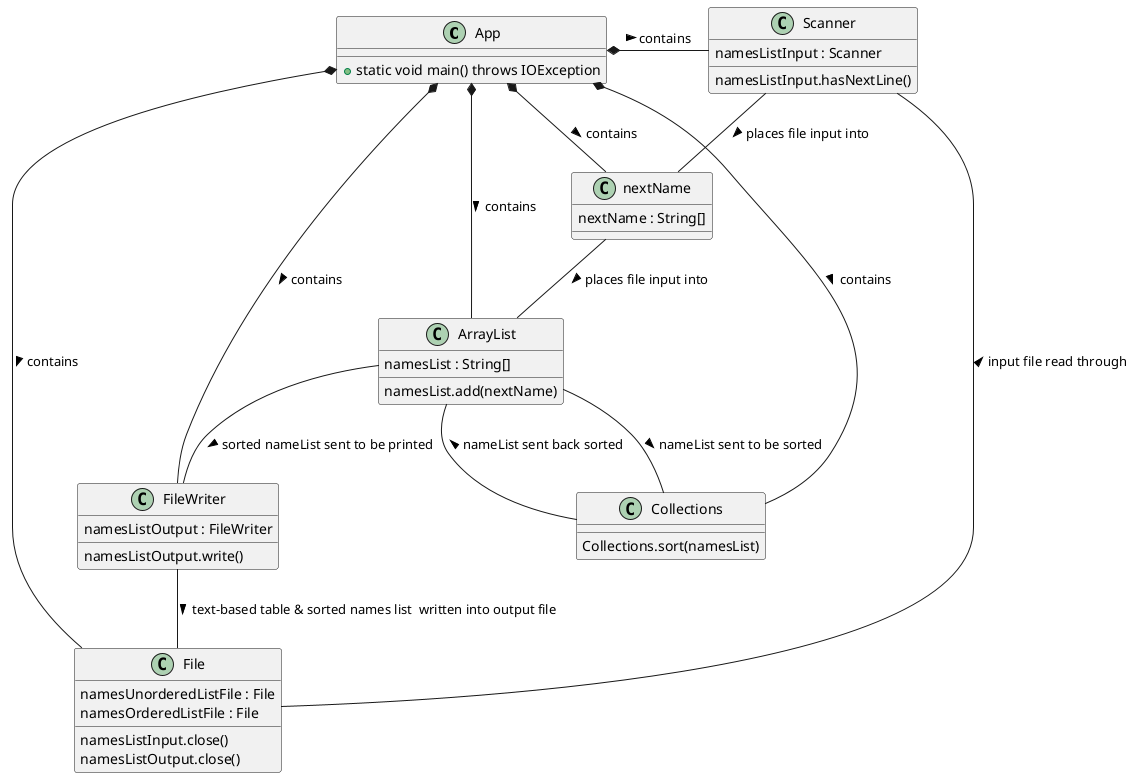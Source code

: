 @startuml
'https://plantuml.com/class-diagram

App : +static void main() throws IOException

ArrayList : namesList : String[]
ArrayList : namesList.add(nextName)

class File {
    namesUnorderedListFile : File
    namesOrderedListFile : File
    namesListInput.close()
    namesListOutput.close()
}

class Scanner {
    namesListInput : Scanner
    namesListInput.hasNextLine()
}

class nextName {
    nextName : String[]
}

class FileWriter {
    namesListOutput : FileWriter
    namesListOutput.write()
}

class Collections {
    Collections.sort(namesList)
}

App *- ArrayList : contains >
App *- File : contains >
App *- Scanner : contains >
App *- nextName : contains >
App *- FileWriter : contains >
App *- Collections : contains >

Scanner -- File : input file read through <
Scanner -- nextName : places file input into >
nextName -- ArrayList : places file input into >
ArrayList -- Collections : nameList sent to be sorted >
ArrayList -- FileWriter : sorted nameList sent to be printed >
Collections -- ArrayList : nameList sent back sorted >
FileWriter -- File : text-based table & sorted names list  written into output file >

@enduml